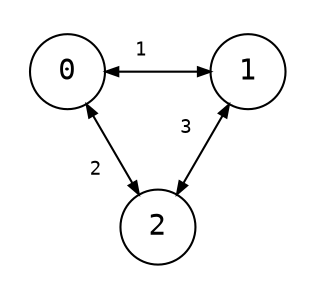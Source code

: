 digraph {
    node [shape=circle, fontname="monospace"; fixedsize=true, width="0.5"];
    edge [arrowsize=0.6, fontname="monospace", fontsize=9];
    layout=neato;
    mode="sgd";
    maxiter=10000;
    scale=1.2;
    normalize=true;
    pad=0.2;

    0 -> {1} [dir=both, label=<
        <table border="0" cellborder="0" cellspacing="3">
            <tr>
                <td>1</td>
            </tr>
        </table>
    >];

    0 -> {2} [dir=both, label=<
        <table border="0" cellborder="0" cellspacing="3">
            <tr>
                <td>2</td>
            </tr>
        </table>
    >];

    1 -> {2} [dir=both, label=<
        <table border="0" cellborder="0" cellspacing="3">
            <tr>
                <td>3</td>
            </tr>
        </table>
    >];
}